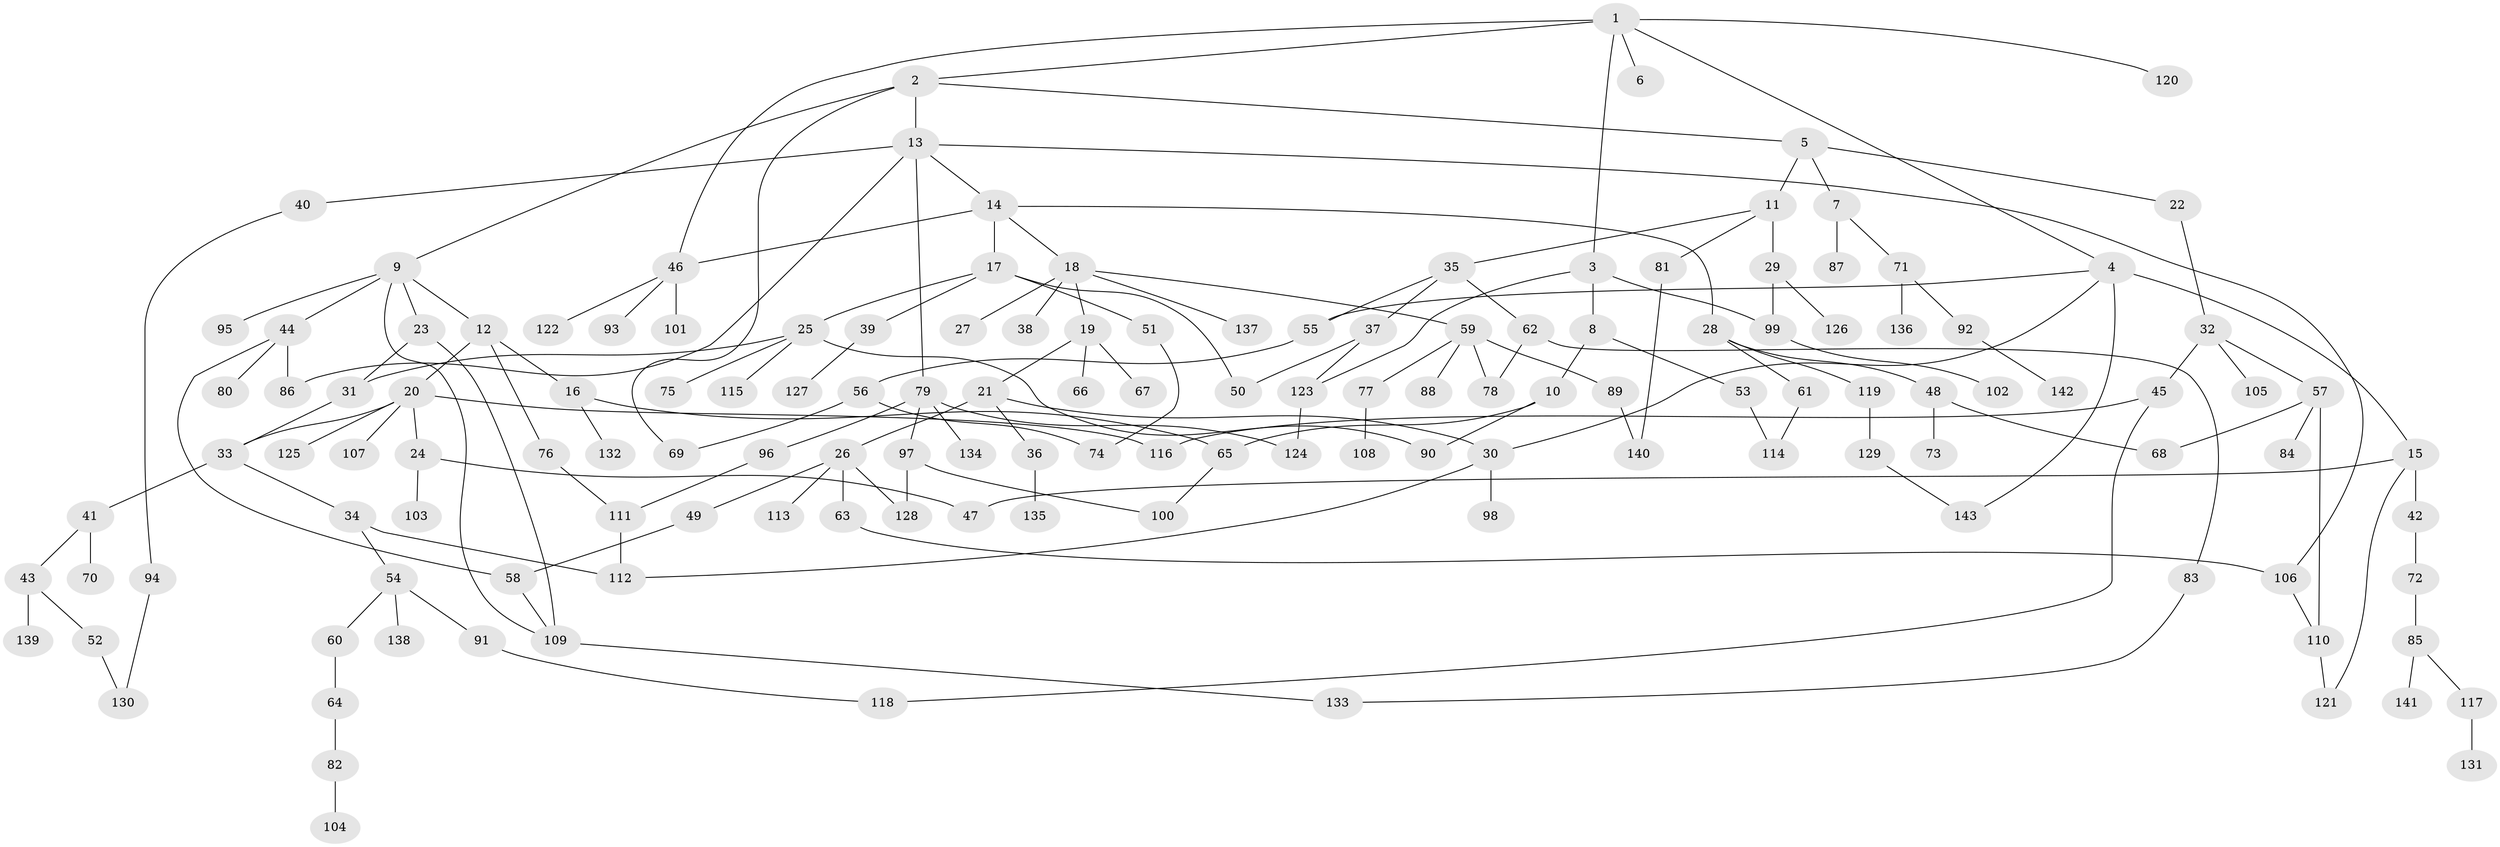// Generated by graph-tools (version 1.1) at 2025/34/03/09/25 02:34:17]
// undirected, 143 vertices, 177 edges
graph export_dot {
graph [start="1"]
  node [color=gray90,style=filled];
  1;
  2;
  3;
  4;
  5;
  6;
  7;
  8;
  9;
  10;
  11;
  12;
  13;
  14;
  15;
  16;
  17;
  18;
  19;
  20;
  21;
  22;
  23;
  24;
  25;
  26;
  27;
  28;
  29;
  30;
  31;
  32;
  33;
  34;
  35;
  36;
  37;
  38;
  39;
  40;
  41;
  42;
  43;
  44;
  45;
  46;
  47;
  48;
  49;
  50;
  51;
  52;
  53;
  54;
  55;
  56;
  57;
  58;
  59;
  60;
  61;
  62;
  63;
  64;
  65;
  66;
  67;
  68;
  69;
  70;
  71;
  72;
  73;
  74;
  75;
  76;
  77;
  78;
  79;
  80;
  81;
  82;
  83;
  84;
  85;
  86;
  87;
  88;
  89;
  90;
  91;
  92;
  93;
  94;
  95;
  96;
  97;
  98;
  99;
  100;
  101;
  102;
  103;
  104;
  105;
  106;
  107;
  108;
  109;
  110;
  111;
  112;
  113;
  114;
  115;
  116;
  117;
  118;
  119;
  120;
  121;
  122;
  123;
  124;
  125;
  126;
  127;
  128;
  129;
  130;
  131;
  132;
  133;
  134;
  135;
  136;
  137;
  138;
  139;
  140;
  141;
  142;
  143;
  1 -- 2;
  1 -- 3;
  1 -- 4;
  1 -- 6;
  1 -- 46;
  1 -- 120;
  2 -- 5;
  2 -- 9;
  2 -- 13;
  2 -- 69;
  3 -- 8;
  3 -- 123;
  3 -- 99;
  4 -- 15;
  4 -- 30;
  4 -- 55;
  4 -- 143;
  5 -- 7;
  5 -- 11;
  5 -- 22;
  7 -- 71;
  7 -- 87;
  8 -- 10;
  8 -- 53;
  9 -- 12;
  9 -- 23;
  9 -- 44;
  9 -- 95;
  9 -- 109;
  10 -- 65;
  10 -- 90;
  11 -- 29;
  11 -- 35;
  11 -- 81;
  12 -- 16;
  12 -- 20;
  12 -- 76;
  13 -- 14;
  13 -- 40;
  13 -- 79;
  13 -- 86;
  13 -- 106;
  14 -- 17;
  14 -- 18;
  14 -- 28;
  14 -- 46;
  15 -- 42;
  15 -- 47;
  15 -- 121;
  16 -- 132;
  16 -- 65;
  17 -- 25;
  17 -- 39;
  17 -- 50;
  17 -- 51;
  18 -- 19;
  18 -- 27;
  18 -- 38;
  18 -- 59;
  18 -- 137;
  19 -- 21;
  19 -- 66;
  19 -- 67;
  20 -- 24;
  20 -- 33;
  20 -- 107;
  20 -- 116;
  20 -- 125;
  21 -- 26;
  21 -- 36;
  21 -- 30;
  22 -- 32;
  23 -- 31;
  23 -- 109;
  24 -- 47;
  24 -- 103;
  25 -- 31;
  25 -- 75;
  25 -- 90;
  25 -- 115;
  26 -- 49;
  26 -- 63;
  26 -- 113;
  26 -- 128;
  28 -- 48;
  28 -- 61;
  28 -- 119;
  29 -- 99;
  29 -- 126;
  30 -- 98;
  30 -- 112;
  31 -- 33;
  32 -- 45;
  32 -- 57;
  32 -- 105;
  33 -- 34;
  33 -- 41;
  34 -- 54;
  34 -- 112;
  35 -- 37;
  35 -- 62;
  35 -- 55;
  36 -- 135;
  37 -- 123;
  37 -- 50;
  39 -- 127;
  40 -- 94;
  41 -- 43;
  41 -- 70;
  42 -- 72;
  43 -- 52;
  43 -- 139;
  44 -- 80;
  44 -- 58;
  44 -- 86;
  45 -- 116;
  45 -- 118;
  46 -- 93;
  46 -- 101;
  46 -- 122;
  48 -- 68;
  48 -- 73;
  49 -- 58;
  51 -- 74;
  52 -- 130;
  53 -- 114;
  54 -- 60;
  54 -- 91;
  54 -- 138;
  55 -- 56;
  56 -- 69;
  56 -- 74;
  57 -- 84;
  57 -- 110;
  57 -- 68;
  58 -- 109;
  59 -- 77;
  59 -- 78;
  59 -- 88;
  59 -- 89;
  60 -- 64;
  61 -- 114;
  62 -- 83;
  62 -- 78;
  63 -- 106;
  64 -- 82;
  65 -- 100;
  71 -- 92;
  71 -- 136;
  72 -- 85;
  76 -- 111;
  77 -- 108;
  79 -- 96;
  79 -- 97;
  79 -- 134;
  79 -- 124;
  81 -- 140;
  82 -- 104;
  83 -- 133;
  85 -- 117;
  85 -- 141;
  89 -- 140;
  91 -- 118;
  92 -- 142;
  94 -- 130;
  96 -- 111;
  97 -- 100;
  97 -- 128;
  99 -- 102;
  106 -- 110;
  109 -- 133;
  110 -- 121;
  111 -- 112;
  117 -- 131;
  119 -- 129;
  123 -- 124;
  129 -- 143;
}
